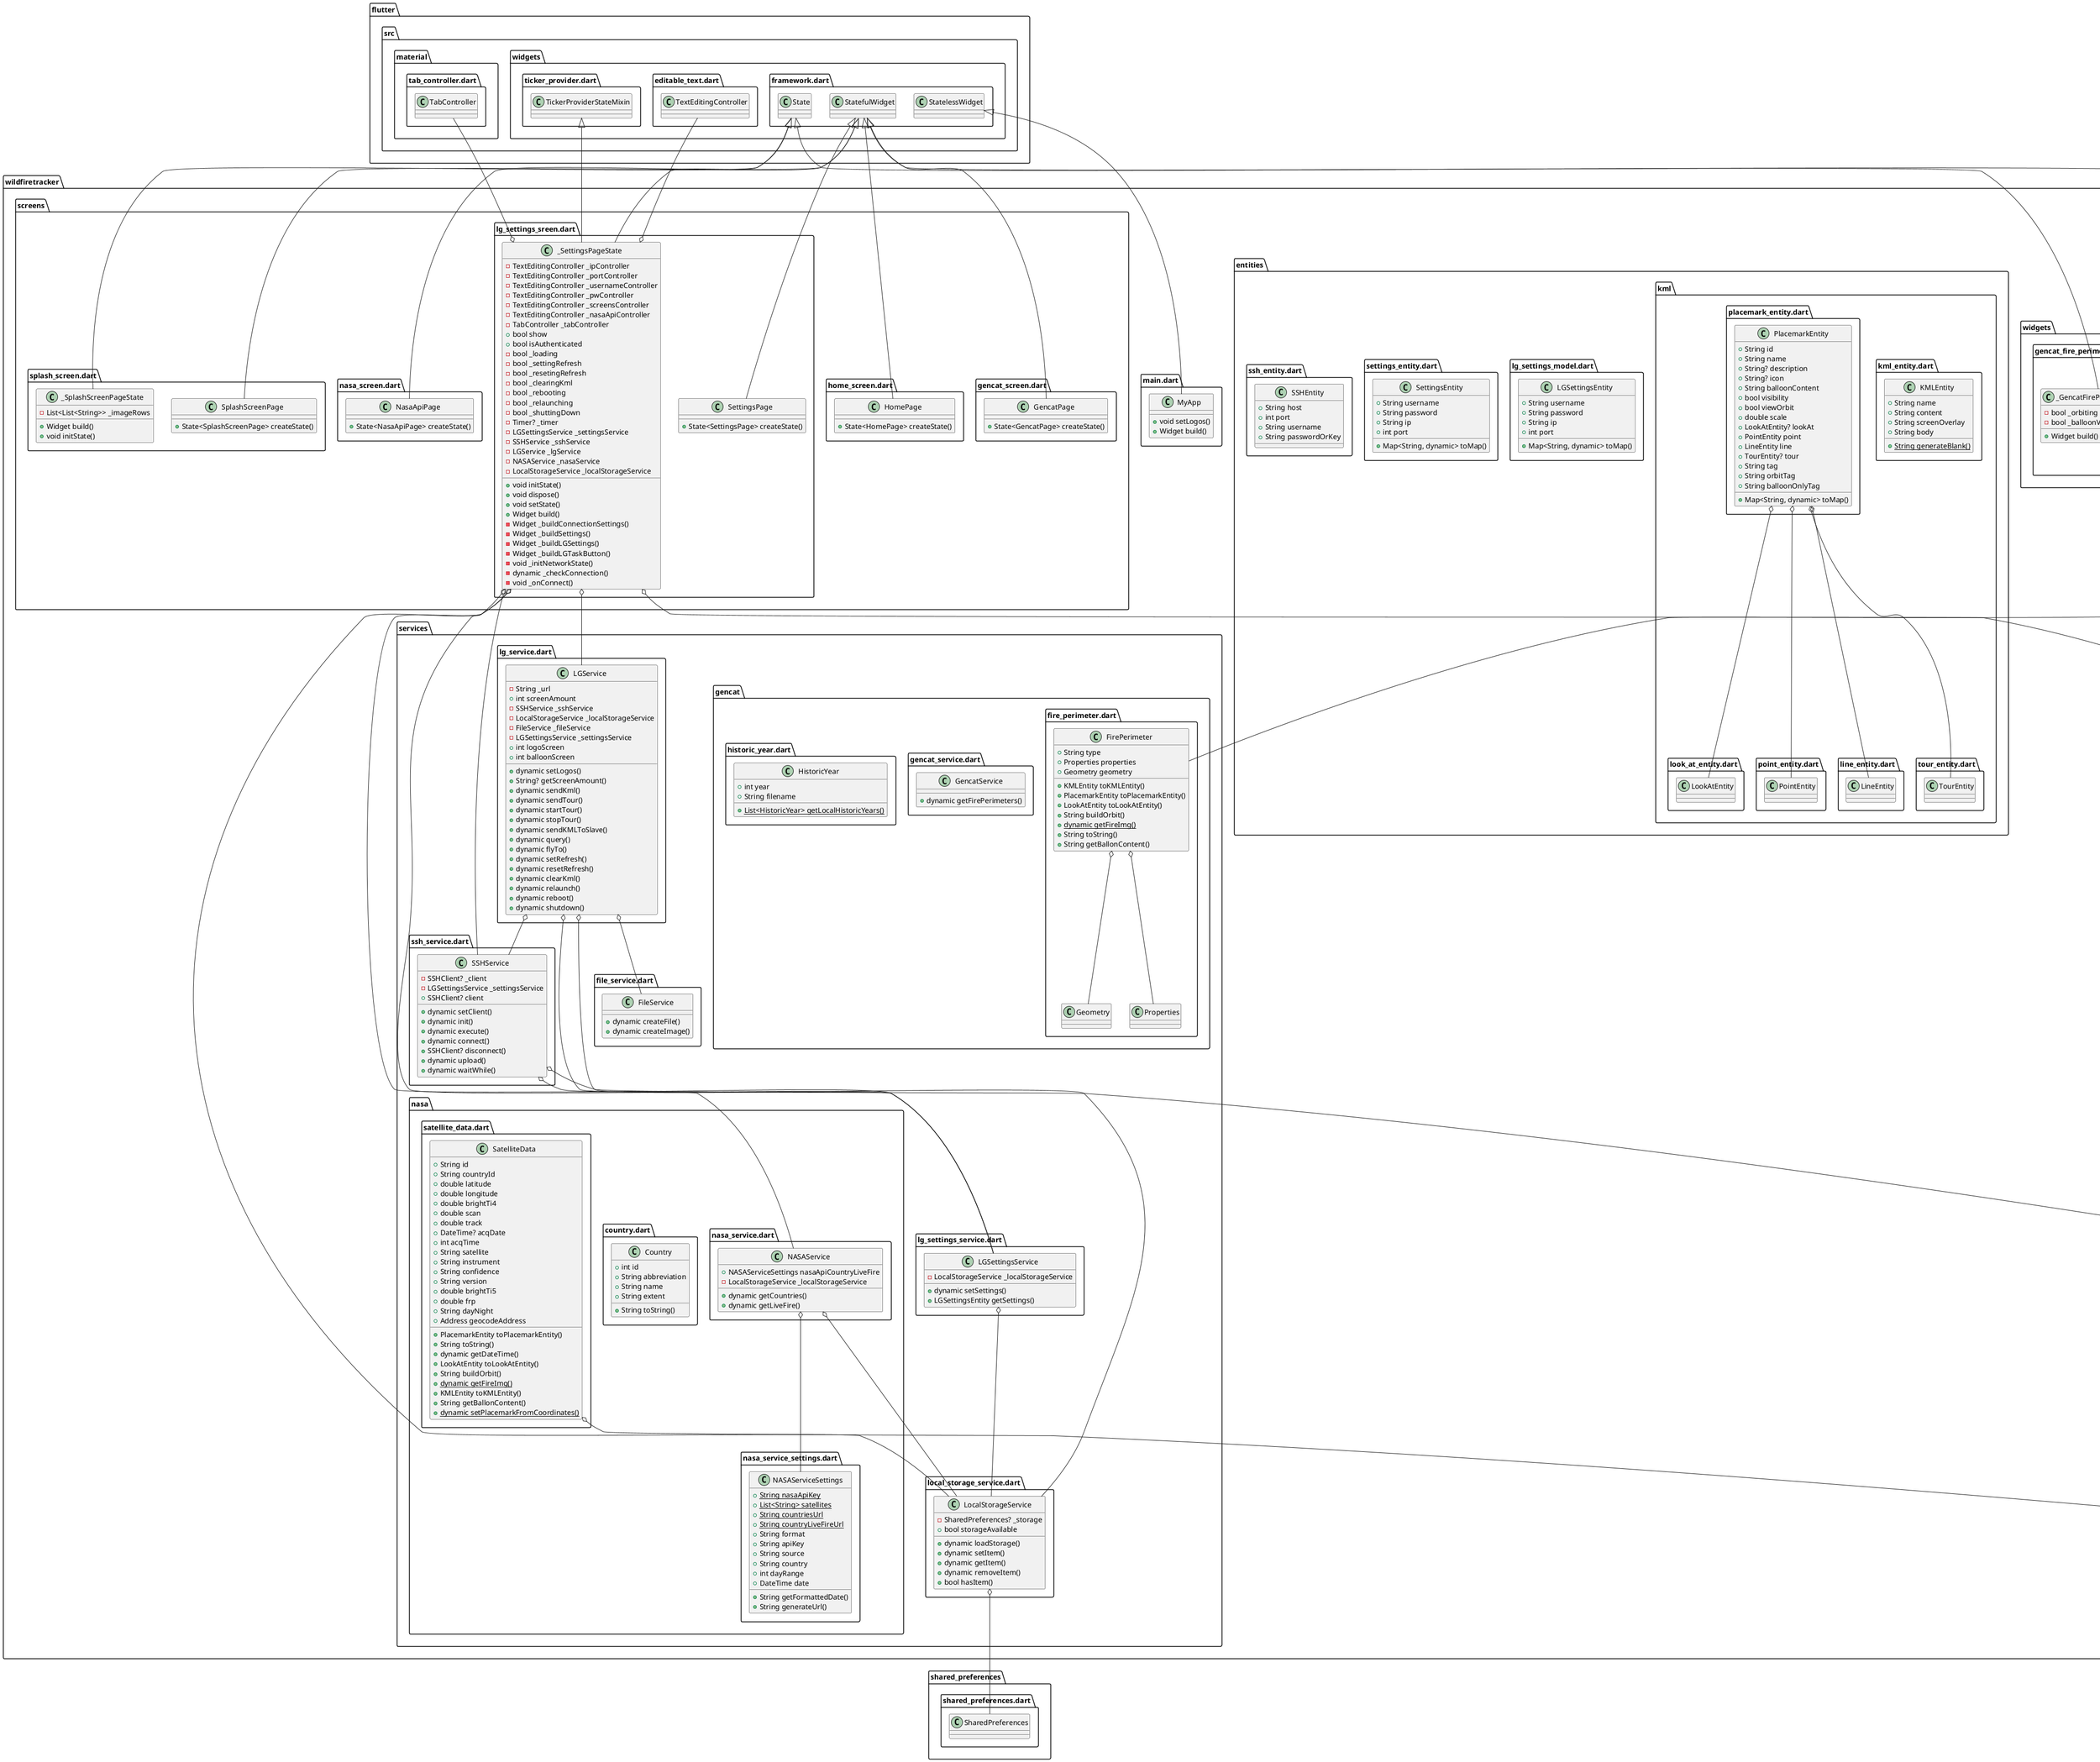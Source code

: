 @startuml
set namespaceSeparator ::

class "wildfiretracker::entities::kml::kml_entity.dart::KMLEntity" {
  +String name
  +String content
  +String screenOverlay
  +String body
  {static} +String generateBlank()
}

class "wildfiretracker::entities::kml::placemark_entity.dart::PlacemarkEntity" {
  +String id
  +String name
  +String? description
  +String? icon
  +String balloonContent
  +bool visibility
  +bool viewOrbit
  +double scale
  +LookAtEntity? lookAt
  +PointEntity point
  +LineEntity line
  +TourEntity? tour
  +String tag
  +String orbitTag
  +String balloonOnlyTag
  +Map<String, dynamic> toMap()
}

"wildfiretracker::entities::kml::placemark_entity.dart::PlacemarkEntity" o-- "wildfiretracker::entities::kml::look_at_entity.dart::LookAtEntity"
"wildfiretracker::entities::kml::placemark_entity.dart::PlacemarkEntity" o-- "wildfiretracker::entities::kml::point_entity.dart::PointEntity"
"wildfiretracker::entities::kml::placemark_entity.dart::PlacemarkEntity" o-- "wildfiretracker::entities::kml::line_entity.dart::LineEntity"
"wildfiretracker::entities::kml::placemark_entity.dart::PlacemarkEntity" o-- "wildfiretracker::entities::kml::tour_entity.dart::TourEntity"

class "wildfiretracker::entities::lg_settings_model.dart::LGSettingsEntity" {
  +String username
  +String password
  +String ip
  +int port
  +Map<String, dynamic> toMap()
}

class "wildfiretracker::entities::settings_entity.dart::SettingsEntity" {
  +String username
  +String password
  +String ip
  +int port
  +Map<String, dynamic> toMap()
}

class "wildfiretracker::entities::ssh_entity.dart::SSHEntity" {
  +String host
  +int port
  +String username
  +String passwordOrKey
}

class "wildfiretracker::main.dart::MyApp" {
  +void setLogos()
  +Widget build()
}

"flutter::src::widgets::framework.dart::StatelessWidget" <|-- "wildfiretracker::main.dart::MyApp"

class "wildfiretracker::screens::gencat_screen.dart::GencatPage" {
  +State<GencatPage> createState()
}

"flutter::src::widgets::framework.dart::StatefulWidget" <|-- "wildfiretracker::screens::gencat_screen.dart::GencatPage"

class "wildfiretracker::screens::home_screen.dart::HomePage" {
  +State<HomePage> createState()
}

"flutter::src::widgets::framework.dart::StatefulWidget" <|-- "wildfiretracker::screens::home_screen.dart::HomePage"

class "wildfiretracker::screens::lg_settings_sreen.dart::SettingsPage" {
  +State<SettingsPage> createState()
}

"flutter::src::widgets::framework.dart::StatefulWidget" <|-- "wildfiretracker::screens::lg_settings_sreen.dart::SettingsPage"

class "wildfiretracker::screens::lg_settings_sreen.dart::_SettingsPageState" {
  -TextEditingController _ipController
  -TextEditingController _portController
  -TextEditingController _usernameController
  -TextEditingController _pwController
  -TextEditingController _screensController
  -TextEditingController _nasaApiController
  -TabController _tabController
  +bool show
  +bool isAuthenticated
  -bool _loading
  -bool _settingRefresh
  -bool _resetingRefresh
  -bool _clearingKml
  -bool _rebooting
  -bool _relaunching
  -bool _shuttingDown
  -Timer? _timer
  -LGSettingsService _settingsService
  -SSHService _sshService
  -LGService _lgService
  -NASAService _nasaService
  -LocalStorageService _localStorageService
  +void initState()
  +void dispose()
  +void setState()
  +Widget build()
  -Widget _buildConnectionSettings()
  -Widget _buildSettings()
  -Widget _buildLGSettings()
  -Widget _buildLGTaskButton()
  -void _initNetworkState()
  -dynamic _checkConnection()
  -void _onConnect()
}

"wildfiretracker::screens::lg_settings_sreen.dart::_SettingsPageState" o-- "flutter::src::widgets::editable_text.dart::TextEditingController"
"wildfiretracker::screens::lg_settings_sreen.dart::_SettingsPageState" o-- "flutter::src::material::tab_controller.dart::TabController"
"wildfiretracker::screens::lg_settings_sreen.dart::_SettingsPageState" o-- "dart::async::Timer"
"wildfiretracker::screens::lg_settings_sreen.dart::_SettingsPageState" o-- "wildfiretracker::services::lg_settings_service.dart::LGSettingsService"
"wildfiretracker::screens::lg_settings_sreen.dart::_SettingsPageState" o-- "wildfiretracker::services::ssh_service.dart::SSHService"
"wildfiretracker::screens::lg_settings_sreen.dart::_SettingsPageState" o-- "wildfiretracker::services::lg_service.dart::LGService"
"wildfiretracker::screens::lg_settings_sreen.dart::_SettingsPageState" o-- "wildfiretracker::services::nasa::nasa_service.dart::NASAService"
"wildfiretracker::screens::lg_settings_sreen.dart::_SettingsPageState" o-- "wildfiretracker::services::local_storage_service.dart::LocalStorageService"
"flutter::src::widgets::framework.dart::State" <|-- "wildfiretracker::screens::lg_settings_sreen.dart::_SettingsPageState"
"flutter::src::widgets::ticker_provider.dart::TickerProviderStateMixin" <|-- "wildfiretracker::screens::lg_settings_sreen.dart::_SettingsPageState"

class "wildfiretracker::screens::nasa_screen.dart::NasaApiPage" {
  +State<NasaApiPage> createState()
}

"flutter::src::widgets::framework.dart::StatefulWidget" <|-- "wildfiretracker::screens::nasa_screen.dart::NasaApiPage"

class "wildfiretracker::screens::splash_screen.dart::SplashScreenPage" {
  +State<SplashScreenPage> createState()
}

"flutter::src::widgets::framework.dart::StatefulWidget" <|-- "wildfiretracker::screens::splash_screen.dart::SplashScreenPage"

class "wildfiretracker::screens::splash_screen.dart::_SplashScreenPageState" {
  -List<List<String>> _imageRows
  +Widget build()
  +void initState()
}

"flutter::src::widgets::framework.dart::State" <|-- "wildfiretracker::screens::splash_screen.dart::_SplashScreenPageState"

class "wildfiretracker::services::file_service.dart::FileService" {
  +dynamic createFile()
  +dynamic createImage()
}

class "wildfiretracker::services::gencat::fire_perimeter.dart::FirePerimeter" {
  +String type
  +Properties properties
  +Geometry geometry
  +KMLEntity toKMLEntity()
  +PlacemarkEntity toPlacemarkEntity()
  +LookAtEntity toLookAtEntity()
  +String buildOrbit()
  {static} +dynamic getFireImg()
  +String toString()
  +String getBallonContent()
}

"wildfiretracker::services::gencat::fire_perimeter.dart::FirePerimeter" o-- "wildfiretracker::services::gencat::fire_perimeter.dart::Properties"
"wildfiretracker::services::gencat::fire_perimeter.dart::FirePerimeter" o-- "wildfiretracker::services::gencat::fire_perimeter.dart::Geometry"

class "wildfiretracker::services::gencat::gencat_service.dart::GencatService" {
  +dynamic getFirePerimeters()
}

class "wildfiretracker::services::gencat::historic_year.dart::HistoricYear" {
  +int year
  +String filename
  {static} +List<HistoricYear> getLocalHistoricYears()
}

class "wildfiretracker::services::lg_service.dart::LGService" {
  -String _url
  +int screenAmount
  -SSHService _sshService
  -LocalStorageService _localStorageService
  -FileService _fileService
  -LGSettingsService _settingsService
  +int logoScreen
  +int balloonScreen
  +dynamic setLogos()
  +String? getScreenAmount()
  +dynamic sendKml()
  +dynamic sendTour()
  +dynamic startTour()
  +dynamic stopTour()
  +dynamic sendKMLToSlave()
  +dynamic query()
  +dynamic flyTo()
  +dynamic setRefresh()
  +dynamic resetRefresh()
  +dynamic clearKml()
  +dynamic relaunch()
  +dynamic reboot()
  +dynamic shutdown()
}

"wildfiretracker::services::lg_service.dart::LGService" o-- "wildfiretracker::services::ssh_service.dart::SSHService"
"wildfiretracker::services::lg_service.dart::LGService" o-- "wildfiretracker::services::local_storage_service.dart::LocalStorageService"
"wildfiretracker::services::lg_service.dart::LGService" o-- "wildfiretracker::services::file_service.dart::FileService"
"wildfiretracker::services::lg_service.dart::LGService" o-- "wildfiretracker::services::lg_settings_service.dart::LGSettingsService"

class "wildfiretracker::services::lg_settings_service.dart::LGSettingsService" {
  -LocalStorageService _localStorageService
  +dynamic setSettings()
  +LGSettingsEntity getSettings()
}

"wildfiretracker::services::lg_settings_service.dart::LGSettingsService" o-- "wildfiretracker::services::local_storage_service.dart::LocalStorageService"

class "wildfiretracker::services::local_storage_service.dart::LocalStorageService" {
  -SharedPreferences? _storage
  +bool storageAvailable
  +dynamic loadStorage()
  +dynamic setItem()
  +dynamic getItem()
  +dynamic removeItem()
  +bool hasItem()
}

"wildfiretracker::services::local_storage_service.dart::LocalStorageService" o-- "shared_preferences::shared_preferences.dart::SharedPreferences"

class "wildfiretracker::services::nasa::country.dart::Country" {
  +int id
  +String abbreviation
  +String name
  +String extent
  +String toString()
}

class "wildfiretracker::services::nasa::nasa_service.dart::NASAService" {
  +NASAServiceSettings nasaApiCountryLiveFire
  -LocalStorageService _localStorageService
  +dynamic getCountries()
  +dynamic getLiveFire()
}

"wildfiretracker::services::nasa::nasa_service.dart::NASAService" o-- "wildfiretracker::services::nasa::nasa_service_settings.dart::NASAServiceSettings"
"wildfiretracker::services::nasa::nasa_service.dart::NASAService" o-- "wildfiretracker::services::local_storage_service.dart::LocalStorageService"

class "wildfiretracker::services::nasa::nasa_service_settings.dart::NASAServiceSettings" {
  {static} +String nasaApiKey
  {static} +List<String> satellites
  {static} +String countriesUrl
  {static} +String countryLiveFireUrl
  +String format
  +String apiKey
  +String source
  +String country
  +int dayRange
  +DateTime date
  +String getFormattedDate()
  +String generateUrl()
}

class "wildfiretracker::services::nasa::satellite_data.dart::SatelliteData" {
  +String id
  +String countryId
  +double latitude
  +double longitude
  +double brightTi4
  +double scan
  +double track
  +DateTime? acqDate
  +int acqTime
  +String satellite
  +String instrument
  +String confidence
  +String version
  +double brightTi5
  +double frp
  +String dayNight
  +Address geocodeAddress
  +PlacemarkEntity toPlacemarkEntity()
  +String toString()
  +dynamic getDateTime()
  +LookAtEntity toLookAtEntity()
  +String buildOrbit()
  {static} +dynamic getFireImg()
  +KMLEntity toKMLEntity()
  +String getBallonContent()
  {static} +dynamic setPlacemarkFromCoordinates()
}

"wildfiretracker::services::nasa::satellite_data.dart::SatelliteData" o-- "geocode::src::model::address.dart::Address"

class "wildfiretracker::services::ssh_service.dart::SSHService" {
  -SSHClient? _client
  -LGSettingsService _settingsService
  +SSHClient? client
  +dynamic setClient()
  +dynamic init()
  +dynamic execute()
  +dynamic connect()
  +SSHClient? disconnect()
  +dynamic upload()
  +dynamic waitWhile()
}

"wildfiretracker::services::ssh_service.dart::SSHService" o-- "dartssh2::src::ssh_client.dart::SSHClient"
"wildfiretracker::services::ssh_service.dart::SSHService" o-- "wildfiretracker::services::lg_settings_service.dart::LGSettingsService"

class "wildfiretracker::widgets::gencat_fire_perimeter_card.dart::GencatFirePerimeterCard" {
  +bool selected
  +bool disabled
  +FirePerimeter firePerimeter
  +dynamic Function(bool) onOrbit
  +dynamic Function(FirePerimeter, bool) onBalloonToggle
  +dynamic Function(FirePerimeter) onView
  +dynamic Function(FirePerimeter) onMaps
  +State<GencatFirePerimeterCard> createState()
}

"wildfiretracker::widgets::gencat_fire_perimeter_card.dart::GencatFirePerimeterCard" o-- "wildfiretracker::services::gencat::fire_perimeter.dart::FirePerimeter"
"wildfiretracker::widgets::gencat_fire_perimeter_card.dart::GencatFirePerimeterCard" o-- "null::dynamic Function(bool)"
"wildfiretracker::widgets::gencat_fire_perimeter_card.dart::GencatFirePerimeterCard" o-- "null::dynamic Function(FirePerimeter, bool)"
"wildfiretracker::widgets::gencat_fire_perimeter_card.dart::GencatFirePerimeterCard" o-- "null::dynamic Function(FirePerimeter)"
"flutter::src::widgets::framework.dart::StatefulWidget" <|-- "wildfiretracker::widgets::gencat_fire_perimeter_card.dart::GencatFirePerimeterCard"

class "wildfiretracker::widgets::gencat_fire_perimeter_card.dart::_GencatFirePerimeterCardState" {
  -bool _orbiting
  -bool _balloonVisible
  +Widget build()
}

"flutter::src::widgets::framework.dart::State" <|-- "wildfiretracker::widgets::gencat_fire_perimeter_card.dart::_GencatFirePerimeterCardState"


@enduml
